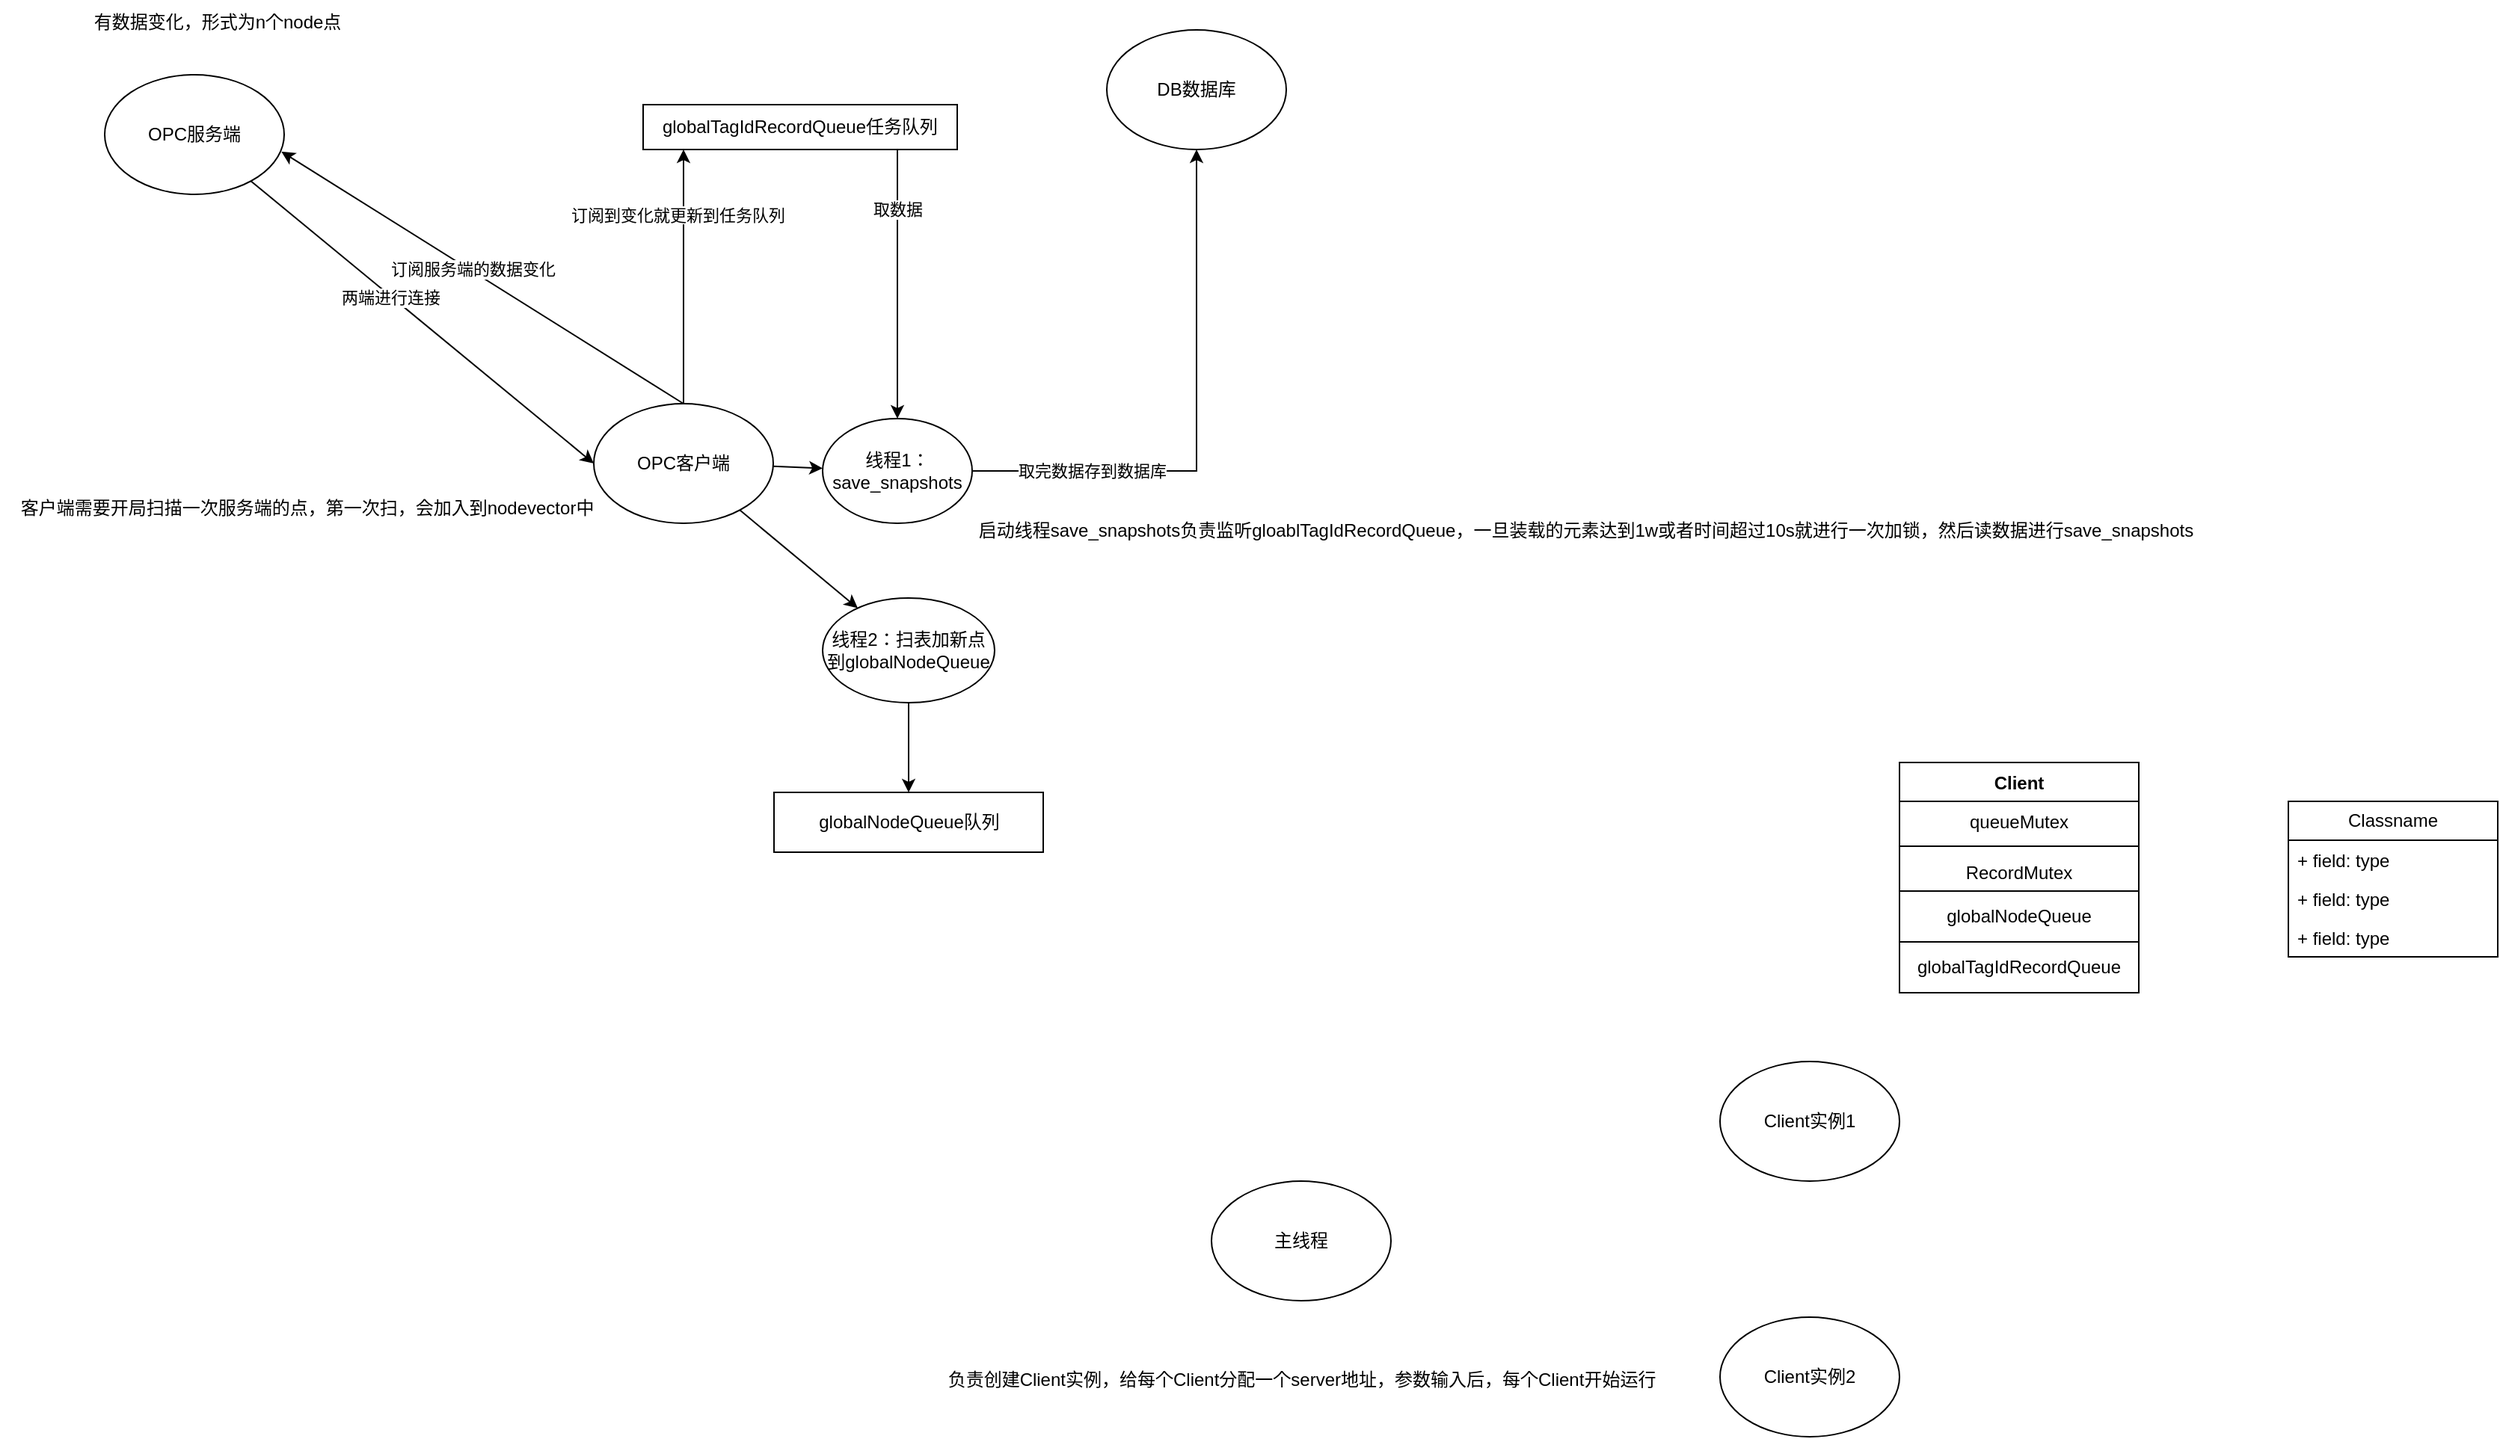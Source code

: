 <mxfile version="24.8.2">
  <diagram name="第 1 页" id="_wXFGWpD91kYmUnJC7zX">
    <mxGraphModel dx="611" dy="331" grid="1" gridSize="10" guides="1" tooltips="1" connect="1" arrows="1" fold="1" page="1" pageScale="1" pageWidth="827" pageHeight="1169" math="0" shadow="0">
      <root>
        <mxCell id="0" />
        <mxCell id="1" parent="0" />
        <mxCell id="DcoFs-CMMb-lvAC_AcAE-2" value="OPC服务端" style="ellipse;whiteSpace=wrap;html=1;" vertex="1" parent="1">
          <mxGeometry x="380" y="310" width="120" height="80" as="geometry" />
        </mxCell>
        <mxCell id="DcoFs-CMMb-lvAC_AcAE-3" value="OPC客户端" style="ellipse;whiteSpace=wrap;html=1;" vertex="1" parent="1">
          <mxGeometry x="707" y="530" width="120" height="80" as="geometry" />
        </mxCell>
        <mxCell id="DcoFs-CMMb-lvAC_AcAE-4" value="DB数据库" style="ellipse;whiteSpace=wrap;html=1;" vertex="1" parent="1">
          <mxGeometry x="1050" y="280" width="120" height="80" as="geometry" />
        </mxCell>
        <mxCell id="DcoFs-CMMb-lvAC_AcAE-6" value="有数据变化，形式为n个node点" style="text;html=1;align=center;verticalAlign=middle;resizable=0;points=[];autosize=1;strokeColor=none;fillColor=none;" vertex="1" parent="1">
          <mxGeometry x="360" y="260" width="190" height="30" as="geometry" />
        </mxCell>
        <mxCell id="DcoFs-CMMb-lvAC_AcAE-8" value="客户端需要开局扫描一次服务端的点，第一次扫，会加入到nodevector中" style="text;html=1;align=center;verticalAlign=middle;resizable=0;points=[];autosize=1;strokeColor=none;fillColor=none;" vertex="1" parent="1">
          <mxGeometry x="310" y="585" width="410" height="30" as="geometry" />
        </mxCell>
        <mxCell id="DcoFs-CMMb-lvAC_AcAE-19" style="edgeStyle=orthogonalEdgeStyle;rounded=0;orthogonalLoop=1;jettySize=auto;html=1;" edge="1" parent="1" source="DcoFs-CMMb-lvAC_AcAE-9" target="DcoFs-CMMb-lvAC_AcAE-13">
          <mxGeometry relative="1" as="geometry">
            <Array as="points">
              <mxPoint x="910" y="430" />
              <mxPoint x="910" y="430" />
            </Array>
          </mxGeometry>
        </mxCell>
        <mxCell id="DcoFs-CMMb-lvAC_AcAE-20" value="取数据" style="edgeLabel;html=1;align=center;verticalAlign=middle;resizable=0;points=[];" vertex="1" connectable="0" parent="DcoFs-CMMb-lvAC_AcAE-19">
          <mxGeometry x="0.358" y="1" relative="1" as="geometry">
            <mxPoint x="-1" y="-82" as="offset" />
          </mxGeometry>
        </mxCell>
        <mxCell id="DcoFs-CMMb-lvAC_AcAE-9" value="globalTagIdRecordQueue任务队列" style="rounded=0;whiteSpace=wrap;html=1;" vertex="1" parent="1">
          <mxGeometry x="740" y="330" width="210" height="30" as="geometry" />
        </mxCell>
        <mxCell id="DcoFs-CMMb-lvAC_AcAE-11" value="启动线程save_snapshots负责监听gloablTagIdRecordQueue，一旦装载的元素达到1w或者时间超过10s就进行一次加锁，然后读数据进行save_snapshots" style="text;html=1;align=center;verticalAlign=middle;resizable=0;points=[];autosize=1;strokeColor=none;fillColor=none;" vertex="1" parent="1">
          <mxGeometry x="950" y="600" width="840" height="30" as="geometry" />
        </mxCell>
        <mxCell id="DcoFs-CMMb-lvAC_AcAE-17" style="edgeStyle=orthogonalEdgeStyle;rounded=0;orthogonalLoop=1;jettySize=auto;html=1;" edge="1" parent="1" source="DcoFs-CMMb-lvAC_AcAE-13" target="DcoFs-CMMb-lvAC_AcAE-4">
          <mxGeometry relative="1" as="geometry" />
        </mxCell>
        <mxCell id="DcoFs-CMMb-lvAC_AcAE-18" value="取完数据存到数据库" style="edgeLabel;html=1;align=center;verticalAlign=middle;resizable=0;points=[];" vertex="1" connectable="0" parent="DcoFs-CMMb-lvAC_AcAE-17">
          <mxGeometry x="-0.44" relative="1" as="geometry">
            <mxPoint x="-22" as="offset" />
          </mxGeometry>
        </mxCell>
        <mxCell id="DcoFs-CMMb-lvAC_AcAE-13" value="线程1：save_snapshots" style="ellipse;whiteSpace=wrap;html=1;" vertex="1" parent="1">
          <mxGeometry x="860" y="540" width="100" height="70" as="geometry" />
        </mxCell>
        <mxCell id="DcoFs-CMMb-lvAC_AcAE-38" style="edgeStyle=orthogonalEdgeStyle;rounded=0;orthogonalLoop=1;jettySize=auto;html=1;" edge="1" parent="1" source="DcoFs-CMMb-lvAC_AcAE-21" target="DcoFs-CMMb-lvAC_AcAE-35">
          <mxGeometry relative="1" as="geometry" />
        </mxCell>
        <mxCell id="DcoFs-CMMb-lvAC_AcAE-21" value="线程2：扫表加新点到globalNodeQueue" style="ellipse;whiteSpace=wrap;html=1;" vertex="1" parent="1">
          <mxGeometry x="860" y="660" width="115" height="70" as="geometry" />
        </mxCell>
        <mxCell id="DcoFs-CMMb-lvAC_AcAE-27" style="edgeStyle=orthogonalEdgeStyle;rounded=0;orthogonalLoop=1;jettySize=auto;html=1;" edge="1" parent="1" source="DcoFs-CMMb-lvAC_AcAE-3" target="DcoFs-CMMb-lvAC_AcAE-9">
          <mxGeometry relative="1" as="geometry">
            <mxPoint x="827" y="350" as="sourcePoint" />
            <Array as="points">
              <mxPoint x="767" y="350" />
            </Array>
          </mxGeometry>
        </mxCell>
        <mxCell id="DcoFs-CMMb-lvAC_AcAE-29" value="&lt;span style=&quot;color: rgb(0, 0, 0); font-family: Helvetica; font-size: 11px; font-style: normal; font-variant-ligatures: normal; font-variant-caps: normal; font-weight: 400; letter-spacing: normal; orphans: 2; text-align: center; text-indent: 0px; text-transform: none; widows: 2; word-spacing: 0px; -webkit-text-stroke-width: 0px; white-space: nowrap; background-color: rgb(255, 255, 255); text-decoration-thickness: initial; text-decoration-style: initial; text-decoration-color: initial; display: inline !important; float: none;&quot;&gt;订阅到变化就更新到任务队列&lt;/span&gt;" style="text;whiteSpace=wrap;html=1;" vertex="1" parent="1">
          <mxGeometry x="690" y="390" width="180" height="40" as="geometry" />
        </mxCell>
        <mxCell id="DcoFs-CMMb-lvAC_AcAE-30" value="" style="endArrow=classic;html=1;rounded=0;entryX=0.985;entryY=0.643;entryDx=0;entryDy=0;entryPerimeter=0;exitX=0.5;exitY=0;exitDx=0;exitDy=0;" edge="1" parent="1" source="DcoFs-CMMb-lvAC_AcAE-3" target="DcoFs-CMMb-lvAC_AcAE-2">
          <mxGeometry width="50" height="50" relative="1" as="geometry">
            <mxPoint x="660" y="480" as="sourcePoint" />
            <mxPoint x="710" y="430" as="targetPoint" />
          </mxGeometry>
        </mxCell>
        <mxCell id="DcoFs-CMMb-lvAC_AcAE-31" value="订阅服务端的数据变化" style="edgeLabel;html=1;align=center;verticalAlign=middle;resizable=0;points=[];" vertex="1" connectable="0" parent="DcoFs-CMMb-lvAC_AcAE-30">
          <mxGeometry x="0.057" y="-1" relative="1" as="geometry">
            <mxPoint as="offset" />
          </mxGeometry>
        </mxCell>
        <mxCell id="DcoFs-CMMb-lvAC_AcAE-32" value="" style="endArrow=classic;html=1;rounded=0;entryX=0;entryY=0.5;entryDx=0;entryDy=0;" edge="1" parent="1" source="DcoFs-CMMb-lvAC_AcAE-2" target="DcoFs-CMMb-lvAC_AcAE-3">
          <mxGeometry width="50" height="50" relative="1" as="geometry">
            <mxPoint x="470" y="540" as="sourcePoint" />
            <mxPoint x="520" y="490" as="targetPoint" />
          </mxGeometry>
        </mxCell>
        <mxCell id="DcoFs-CMMb-lvAC_AcAE-33" value="两端进行连接" style="edgeLabel;html=1;align=center;verticalAlign=middle;resizable=0;points=[];" vertex="1" connectable="0" parent="DcoFs-CMMb-lvAC_AcAE-32">
          <mxGeometry x="-0.186" y="-1" relative="1" as="geometry">
            <mxPoint as="offset" />
          </mxGeometry>
        </mxCell>
        <mxCell id="DcoFs-CMMb-lvAC_AcAE-35" value="globalNodeQueue队列" style="rounded=0;whiteSpace=wrap;html=1;" vertex="1" parent="1">
          <mxGeometry x="827.5" y="790" width="180" height="40" as="geometry" />
        </mxCell>
        <mxCell id="DcoFs-CMMb-lvAC_AcAE-39" value="" style="endArrow=classic;html=1;rounded=0;" edge="1" parent="1" source="DcoFs-CMMb-lvAC_AcAE-3" target="DcoFs-CMMb-lvAC_AcAE-13">
          <mxGeometry width="50" height="50" relative="1" as="geometry">
            <mxPoint x="770" y="750" as="sourcePoint" />
            <mxPoint x="820" y="700" as="targetPoint" />
          </mxGeometry>
        </mxCell>
        <mxCell id="DcoFs-CMMb-lvAC_AcAE-40" value="" style="endArrow=classic;html=1;rounded=0;" edge="1" parent="1" source="DcoFs-CMMb-lvAC_AcAE-3" target="DcoFs-CMMb-lvAC_AcAE-21">
          <mxGeometry width="50" height="50" relative="1" as="geometry">
            <mxPoint x="820" y="660" as="sourcePoint" />
            <mxPoint x="870" y="610" as="targetPoint" />
          </mxGeometry>
        </mxCell>
        <mxCell id="DcoFs-CMMb-lvAC_AcAE-43" value="主线程" style="ellipse;whiteSpace=wrap;html=1;" vertex="1" parent="1">
          <mxGeometry x="1120" y="1050" width="120" height="80" as="geometry" />
        </mxCell>
        <mxCell id="DcoFs-CMMb-lvAC_AcAE-44" value="Client实例1" style="ellipse;whiteSpace=wrap;html=1;" vertex="1" parent="1">
          <mxGeometry x="1460" y="970" width="120" height="80" as="geometry" />
        </mxCell>
        <mxCell id="DcoFs-CMMb-lvAC_AcAE-46" value="Client实例2" style="ellipse;whiteSpace=wrap;html=1;" vertex="1" parent="1">
          <mxGeometry x="1460" y="1141" width="120" height="80" as="geometry" />
        </mxCell>
        <mxCell id="DcoFs-CMMb-lvAC_AcAE-48" value="负责创建Client实例，给每个Client分配一个server地址，参数输入后，每个Client开始运行" style="text;html=1;align=center;verticalAlign=middle;resizable=0;points=[];autosize=1;strokeColor=none;fillColor=none;" vertex="1" parent="1">
          <mxGeometry x="930" y="1168" width="500" height="30" as="geometry" />
        </mxCell>
        <mxCell id="DcoFs-CMMb-lvAC_AcAE-64" value="Client" style="swimlane;fontStyle=1;align=center;verticalAlign=top;childLayout=stackLayout;horizontal=1;startSize=26;horizontalStack=0;resizeParent=1;resizeParentMax=0;resizeLast=0;collapsible=1;marginBottom=0;whiteSpace=wrap;html=1;" vertex="1" parent="1">
          <mxGeometry x="1580" y="770" width="160" height="154" as="geometry" />
        </mxCell>
        <mxCell id="DcoFs-CMMb-lvAC_AcAE-65" value="queueMutex" style="text;strokeColor=none;fillColor=none;align=center;verticalAlign=top;spacingLeft=4;spacingRight=4;overflow=hidden;rotatable=0;points=[[0,0.5],[1,0.5]];portConstraint=eastwest;whiteSpace=wrap;html=1;" vertex="1" parent="DcoFs-CMMb-lvAC_AcAE-64">
          <mxGeometry y="26" width="160" height="26" as="geometry" />
        </mxCell>
        <mxCell id="DcoFs-CMMb-lvAC_AcAE-66" value="" style="line;strokeWidth=1;fillColor=none;align=left;verticalAlign=middle;spacingTop=-1;spacingLeft=3;spacingRight=3;rotatable=0;labelPosition=right;points=[];portConstraint=eastwest;strokeColor=inherit;" vertex="1" parent="DcoFs-CMMb-lvAC_AcAE-64">
          <mxGeometry y="52" width="160" height="8" as="geometry" />
        </mxCell>
        <mxCell id="DcoFs-CMMb-lvAC_AcAE-67" value="RecordMutex" style="text;strokeColor=none;fillColor=none;align=center;verticalAlign=top;spacingLeft=4;spacingRight=4;overflow=hidden;rotatable=0;points=[[0,0.5],[1,0.5]];portConstraint=eastwest;whiteSpace=wrap;html=1;" vertex="1" parent="DcoFs-CMMb-lvAC_AcAE-64">
          <mxGeometry y="60" width="160" height="26" as="geometry" />
        </mxCell>
        <mxCell id="DcoFs-CMMb-lvAC_AcAE-77" value="globalNodeQueue" style="html=1;whiteSpace=wrap;fillColor=none;align=center;" vertex="1" parent="DcoFs-CMMb-lvAC_AcAE-64">
          <mxGeometry y="86" width="160" height="34" as="geometry" />
        </mxCell>
        <mxCell id="DcoFs-CMMb-lvAC_AcAE-78" value="globalTagIdRecordQueue" style="html=1;whiteSpace=wrap;fillColor=none;align=center;" vertex="1" parent="DcoFs-CMMb-lvAC_AcAE-64">
          <mxGeometry y="120" width="160" height="34" as="geometry" />
        </mxCell>
        <mxCell id="DcoFs-CMMb-lvAC_AcAE-79" value="Classname" style="swimlane;fontStyle=0;childLayout=stackLayout;horizontal=1;startSize=26;fillColor=none;horizontalStack=0;resizeParent=1;resizeParentMax=0;resizeLast=0;collapsible=1;marginBottom=0;whiteSpace=wrap;html=1;" vertex="1" parent="1">
          <mxGeometry x="1840" y="796" width="140" height="104" as="geometry" />
        </mxCell>
        <mxCell id="DcoFs-CMMb-lvAC_AcAE-80" value="+ field: type" style="text;strokeColor=none;fillColor=none;align=left;verticalAlign=top;spacingLeft=4;spacingRight=4;overflow=hidden;rotatable=0;points=[[0,0.5],[1,0.5]];portConstraint=eastwest;whiteSpace=wrap;html=1;" vertex="1" parent="DcoFs-CMMb-lvAC_AcAE-79">
          <mxGeometry y="26" width="140" height="26" as="geometry" />
        </mxCell>
        <mxCell id="DcoFs-CMMb-lvAC_AcAE-81" value="+ field: type" style="text;strokeColor=none;fillColor=none;align=left;verticalAlign=top;spacingLeft=4;spacingRight=4;overflow=hidden;rotatable=0;points=[[0,0.5],[1,0.5]];portConstraint=eastwest;whiteSpace=wrap;html=1;" vertex="1" parent="DcoFs-CMMb-lvAC_AcAE-79">
          <mxGeometry y="52" width="140" height="26" as="geometry" />
        </mxCell>
        <mxCell id="DcoFs-CMMb-lvAC_AcAE-82" value="+ field: type" style="text;strokeColor=none;fillColor=none;align=left;verticalAlign=top;spacingLeft=4;spacingRight=4;overflow=hidden;rotatable=0;points=[[0,0.5],[1,0.5]];portConstraint=eastwest;whiteSpace=wrap;html=1;" vertex="1" parent="DcoFs-CMMb-lvAC_AcAE-79">
          <mxGeometry y="78" width="140" height="26" as="geometry" />
        </mxCell>
      </root>
    </mxGraphModel>
  </diagram>
</mxfile>
